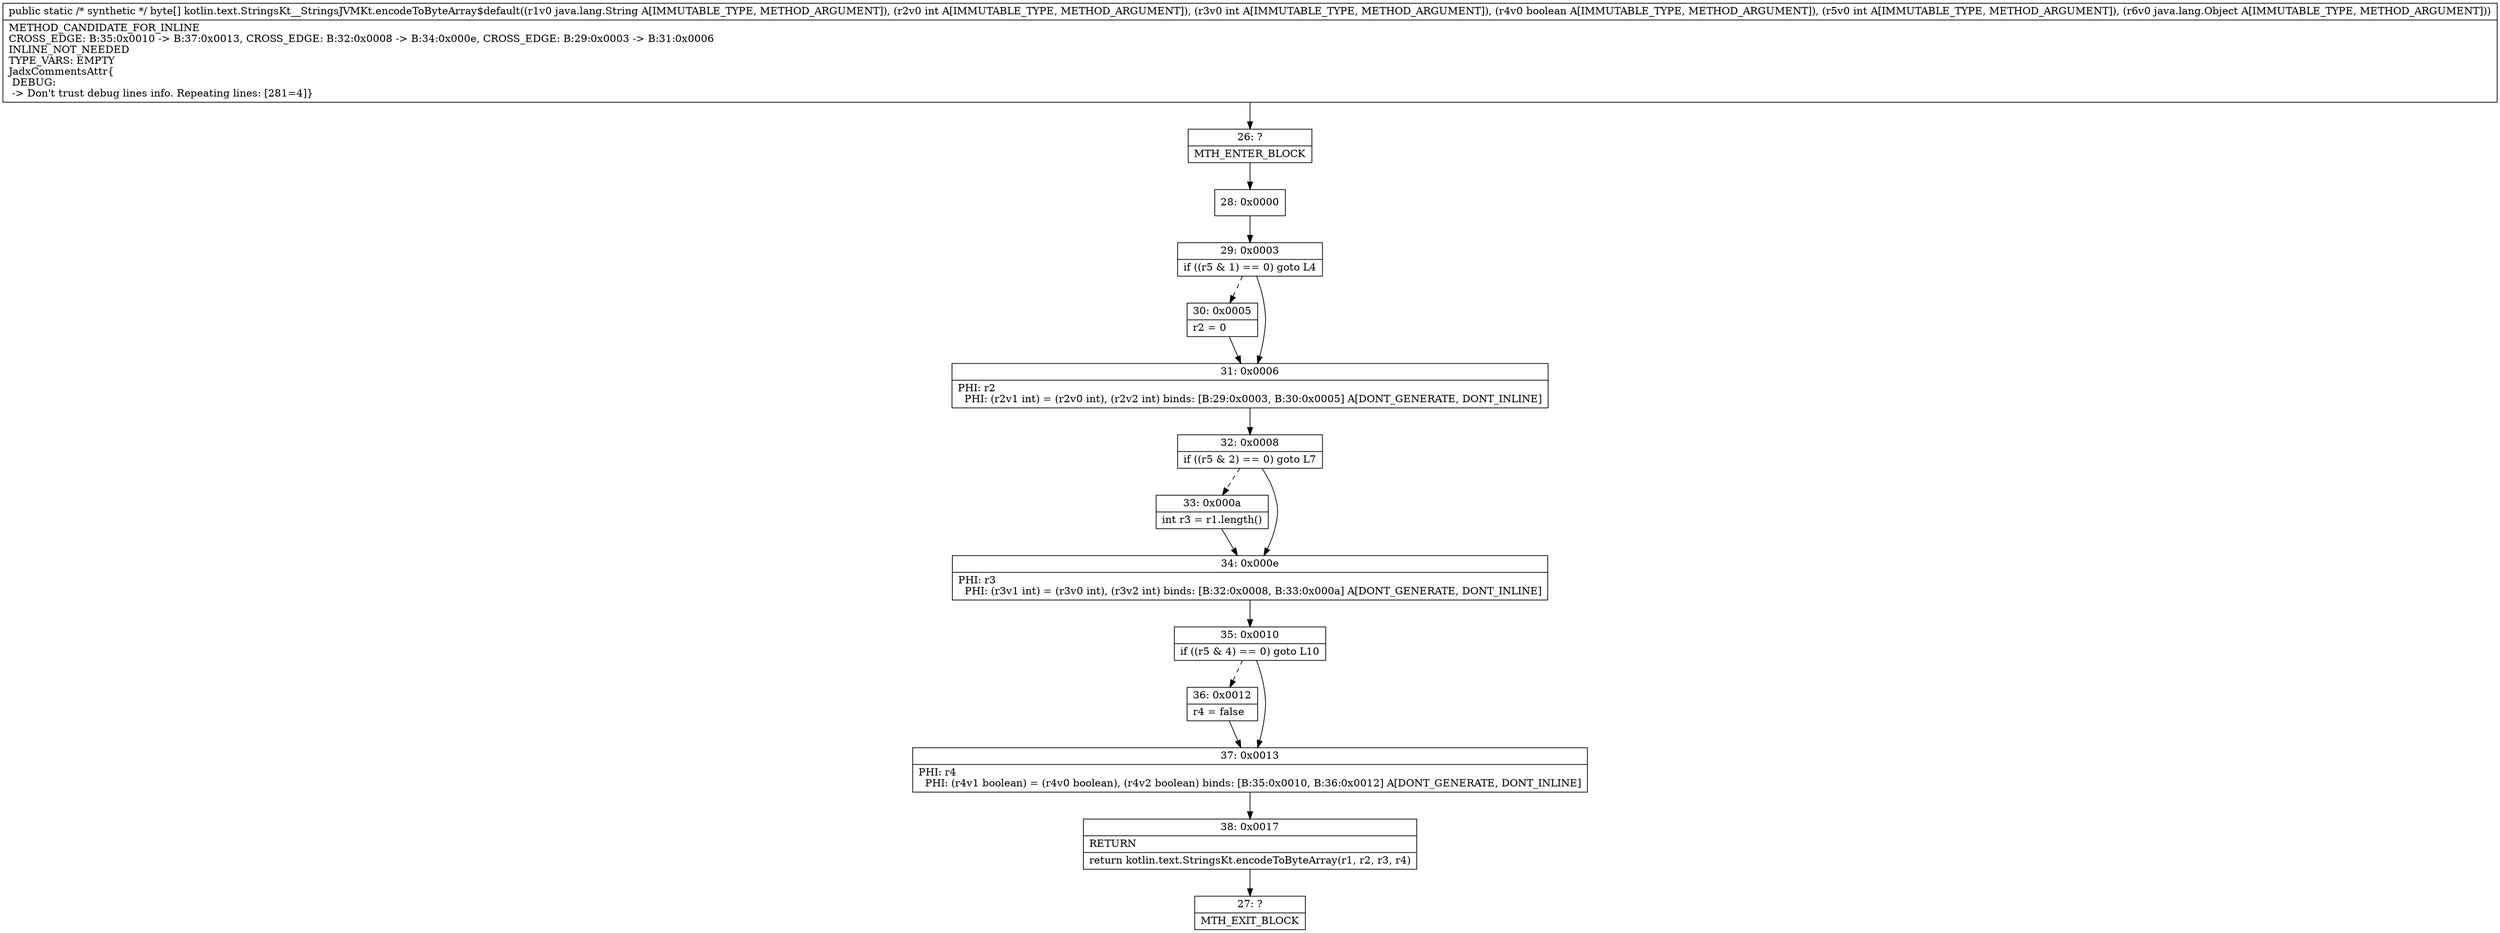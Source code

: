 digraph "CFG forkotlin.text.StringsKt__StringsJVMKt.encodeToByteArray$default(Ljava\/lang\/String;IIZILjava\/lang\/Object;)[B" {
Node_26 [shape=record,label="{26\:\ ?|MTH_ENTER_BLOCK\l}"];
Node_28 [shape=record,label="{28\:\ 0x0000}"];
Node_29 [shape=record,label="{29\:\ 0x0003|if ((r5 & 1) == 0) goto L4\l}"];
Node_30 [shape=record,label="{30\:\ 0x0005|r2 = 0\l}"];
Node_31 [shape=record,label="{31\:\ 0x0006|PHI: r2 \l  PHI: (r2v1 int) = (r2v0 int), (r2v2 int) binds: [B:29:0x0003, B:30:0x0005] A[DONT_GENERATE, DONT_INLINE]\l}"];
Node_32 [shape=record,label="{32\:\ 0x0008|if ((r5 & 2) == 0) goto L7\l}"];
Node_33 [shape=record,label="{33\:\ 0x000a|int r3 = r1.length()\l}"];
Node_34 [shape=record,label="{34\:\ 0x000e|PHI: r3 \l  PHI: (r3v1 int) = (r3v0 int), (r3v2 int) binds: [B:32:0x0008, B:33:0x000a] A[DONT_GENERATE, DONT_INLINE]\l}"];
Node_35 [shape=record,label="{35\:\ 0x0010|if ((r5 & 4) == 0) goto L10\l}"];
Node_36 [shape=record,label="{36\:\ 0x0012|r4 = false\l}"];
Node_37 [shape=record,label="{37\:\ 0x0013|PHI: r4 \l  PHI: (r4v1 boolean) = (r4v0 boolean), (r4v2 boolean) binds: [B:35:0x0010, B:36:0x0012] A[DONT_GENERATE, DONT_INLINE]\l}"];
Node_38 [shape=record,label="{38\:\ 0x0017|RETURN\l|return kotlin.text.StringsKt.encodeToByteArray(r1, r2, r3, r4)\l}"];
Node_27 [shape=record,label="{27\:\ ?|MTH_EXIT_BLOCK\l}"];
MethodNode[shape=record,label="{public static \/* synthetic *\/ byte[] kotlin.text.StringsKt__StringsJVMKt.encodeToByteArray$default((r1v0 java.lang.String A[IMMUTABLE_TYPE, METHOD_ARGUMENT]), (r2v0 int A[IMMUTABLE_TYPE, METHOD_ARGUMENT]), (r3v0 int A[IMMUTABLE_TYPE, METHOD_ARGUMENT]), (r4v0 boolean A[IMMUTABLE_TYPE, METHOD_ARGUMENT]), (r5v0 int A[IMMUTABLE_TYPE, METHOD_ARGUMENT]), (r6v0 java.lang.Object A[IMMUTABLE_TYPE, METHOD_ARGUMENT]))  | METHOD_CANDIDATE_FOR_INLINE\lCROSS_EDGE: B:35:0x0010 \-\> B:37:0x0013, CROSS_EDGE: B:32:0x0008 \-\> B:34:0x000e, CROSS_EDGE: B:29:0x0003 \-\> B:31:0x0006\lINLINE_NOT_NEEDED\lTYPE_VARS: EMPTY\lJadxCommentsAttr\{\l DEBUG: \l \-\> Don't trust debug lines info. Repeating lines: [281=4]\}\l}"];
MethodNode -> Node_26;Node_26 -> Node_28;
Node_28 -> Node_29;
Node_29 -> Node_30[style=dashed];
Node_29 -> Node_31;
Node_30 -> Node_31;
Node_31 -> Node_32;
Node_32 -> Node_33[style=dashed];
Node_32 -> Node_34;
Node_33 -> Node_34;
Node_34 -> Node_35;
Node_35 -> Node_36[style=dashed];
Node_35 -> Node_37;
Node_36 -> Node_37;
Node_37 -> Node_38;
Node_38 -> Node_27;
}

